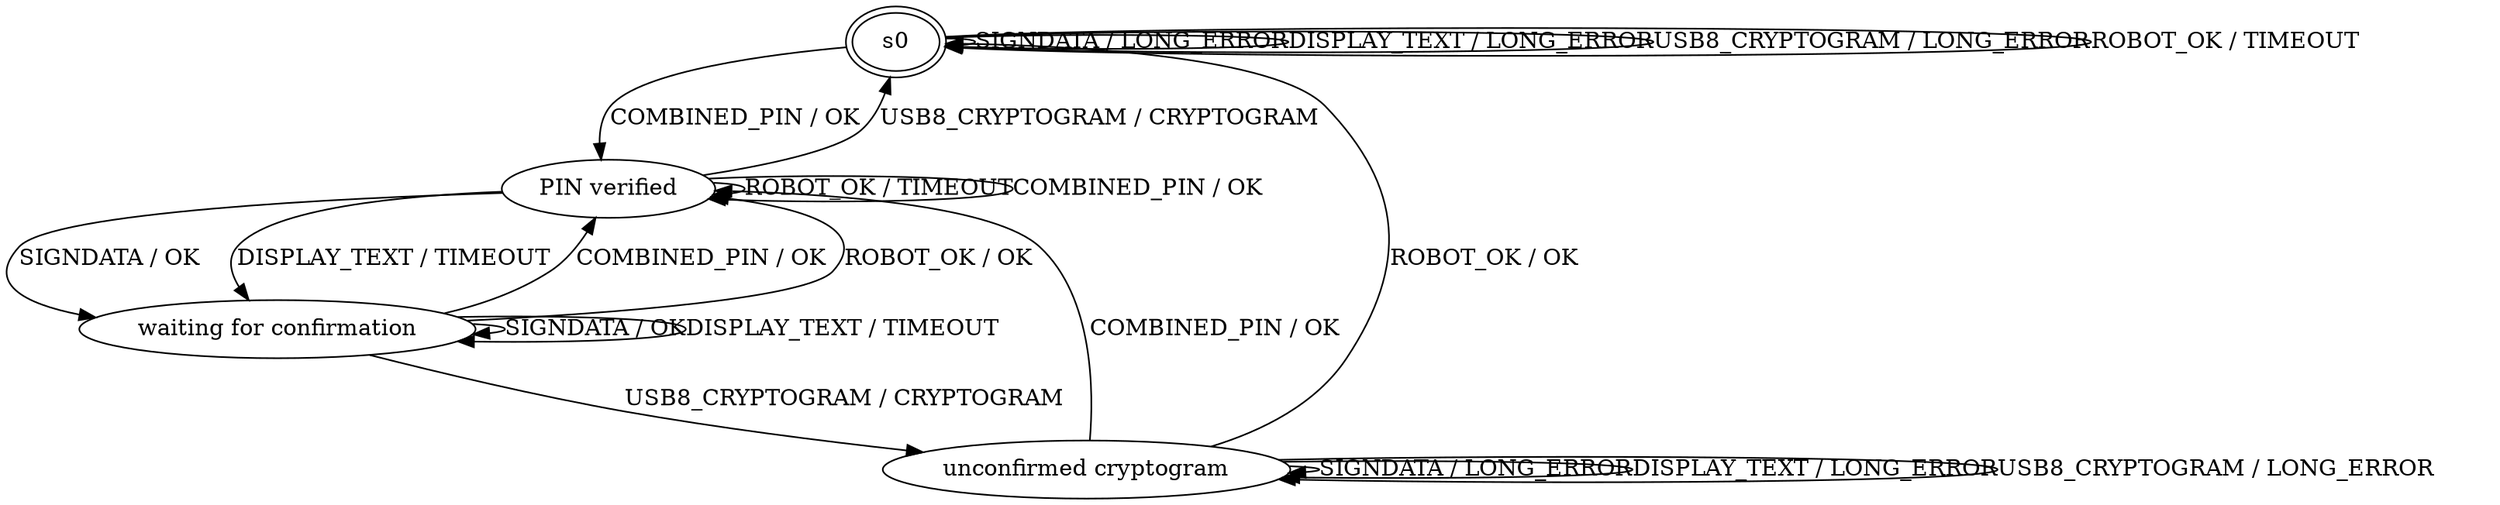 digraph G {
s0 [label="s0" peripheries=2];
s1 [label="PIN verified"];
s2 [label="waiting for confirmation"];
s4 [label="unconfirmed cryptogram"];
s0 -> s0  [label="SIGNDATA / LONG_ERROR"];
s0 -> s0  [label="DISPLAY_TEXT / LONG_ERROR"];
s0 -> s0  [label="USB8_CRYPTOGRAM / LONG_ERROR"];
s0 -> s0  [label="ROBOT_OK / TIMEOUT"];
s0 -> s1  [label="COMBINED_PIN / OK"];
s1 -> s0  [label="USB8_CRYPTOGRAM / CRYPTOGRAM"];
s1 -> s1  [label="ROBOT_OK / TIMEOUT"];
s1 -> s1  [label="COMBINED_PIN / OK"];
s1 -> s2  [label="SIGNDATA / OK"];
s1 -> s2  [label="DISPLAY_TEXT / TIMEOUT"];
s2 -> s1  [label="COMBINED_PIN / OK"];
s2 -> s1  [label="ROBOT_OK / OK"];
s2 -> s2  [label="SIGNDATA / OK"];
s2 -> s2  [label="DISPLAY_TEXT / TIMEOUT"];
s2 -> s4  [label="USB8_CRYPTOGRAM / CRYPTOGRAM"];
s4 -> s0  [label="ROBOT_OK / OK"];
s4 -> s1  [label="COMBINED_PIN / OK"];
s4 -> s4  [label="SIGNDATA / LONG_ERROR"];
s4 -> s4  [label="DISPLAY_TEXT / LONG_ERROR"];
s4 -> s4  [label="USB8_CRYPTOGRAM / LONG_ERROR"];
}

